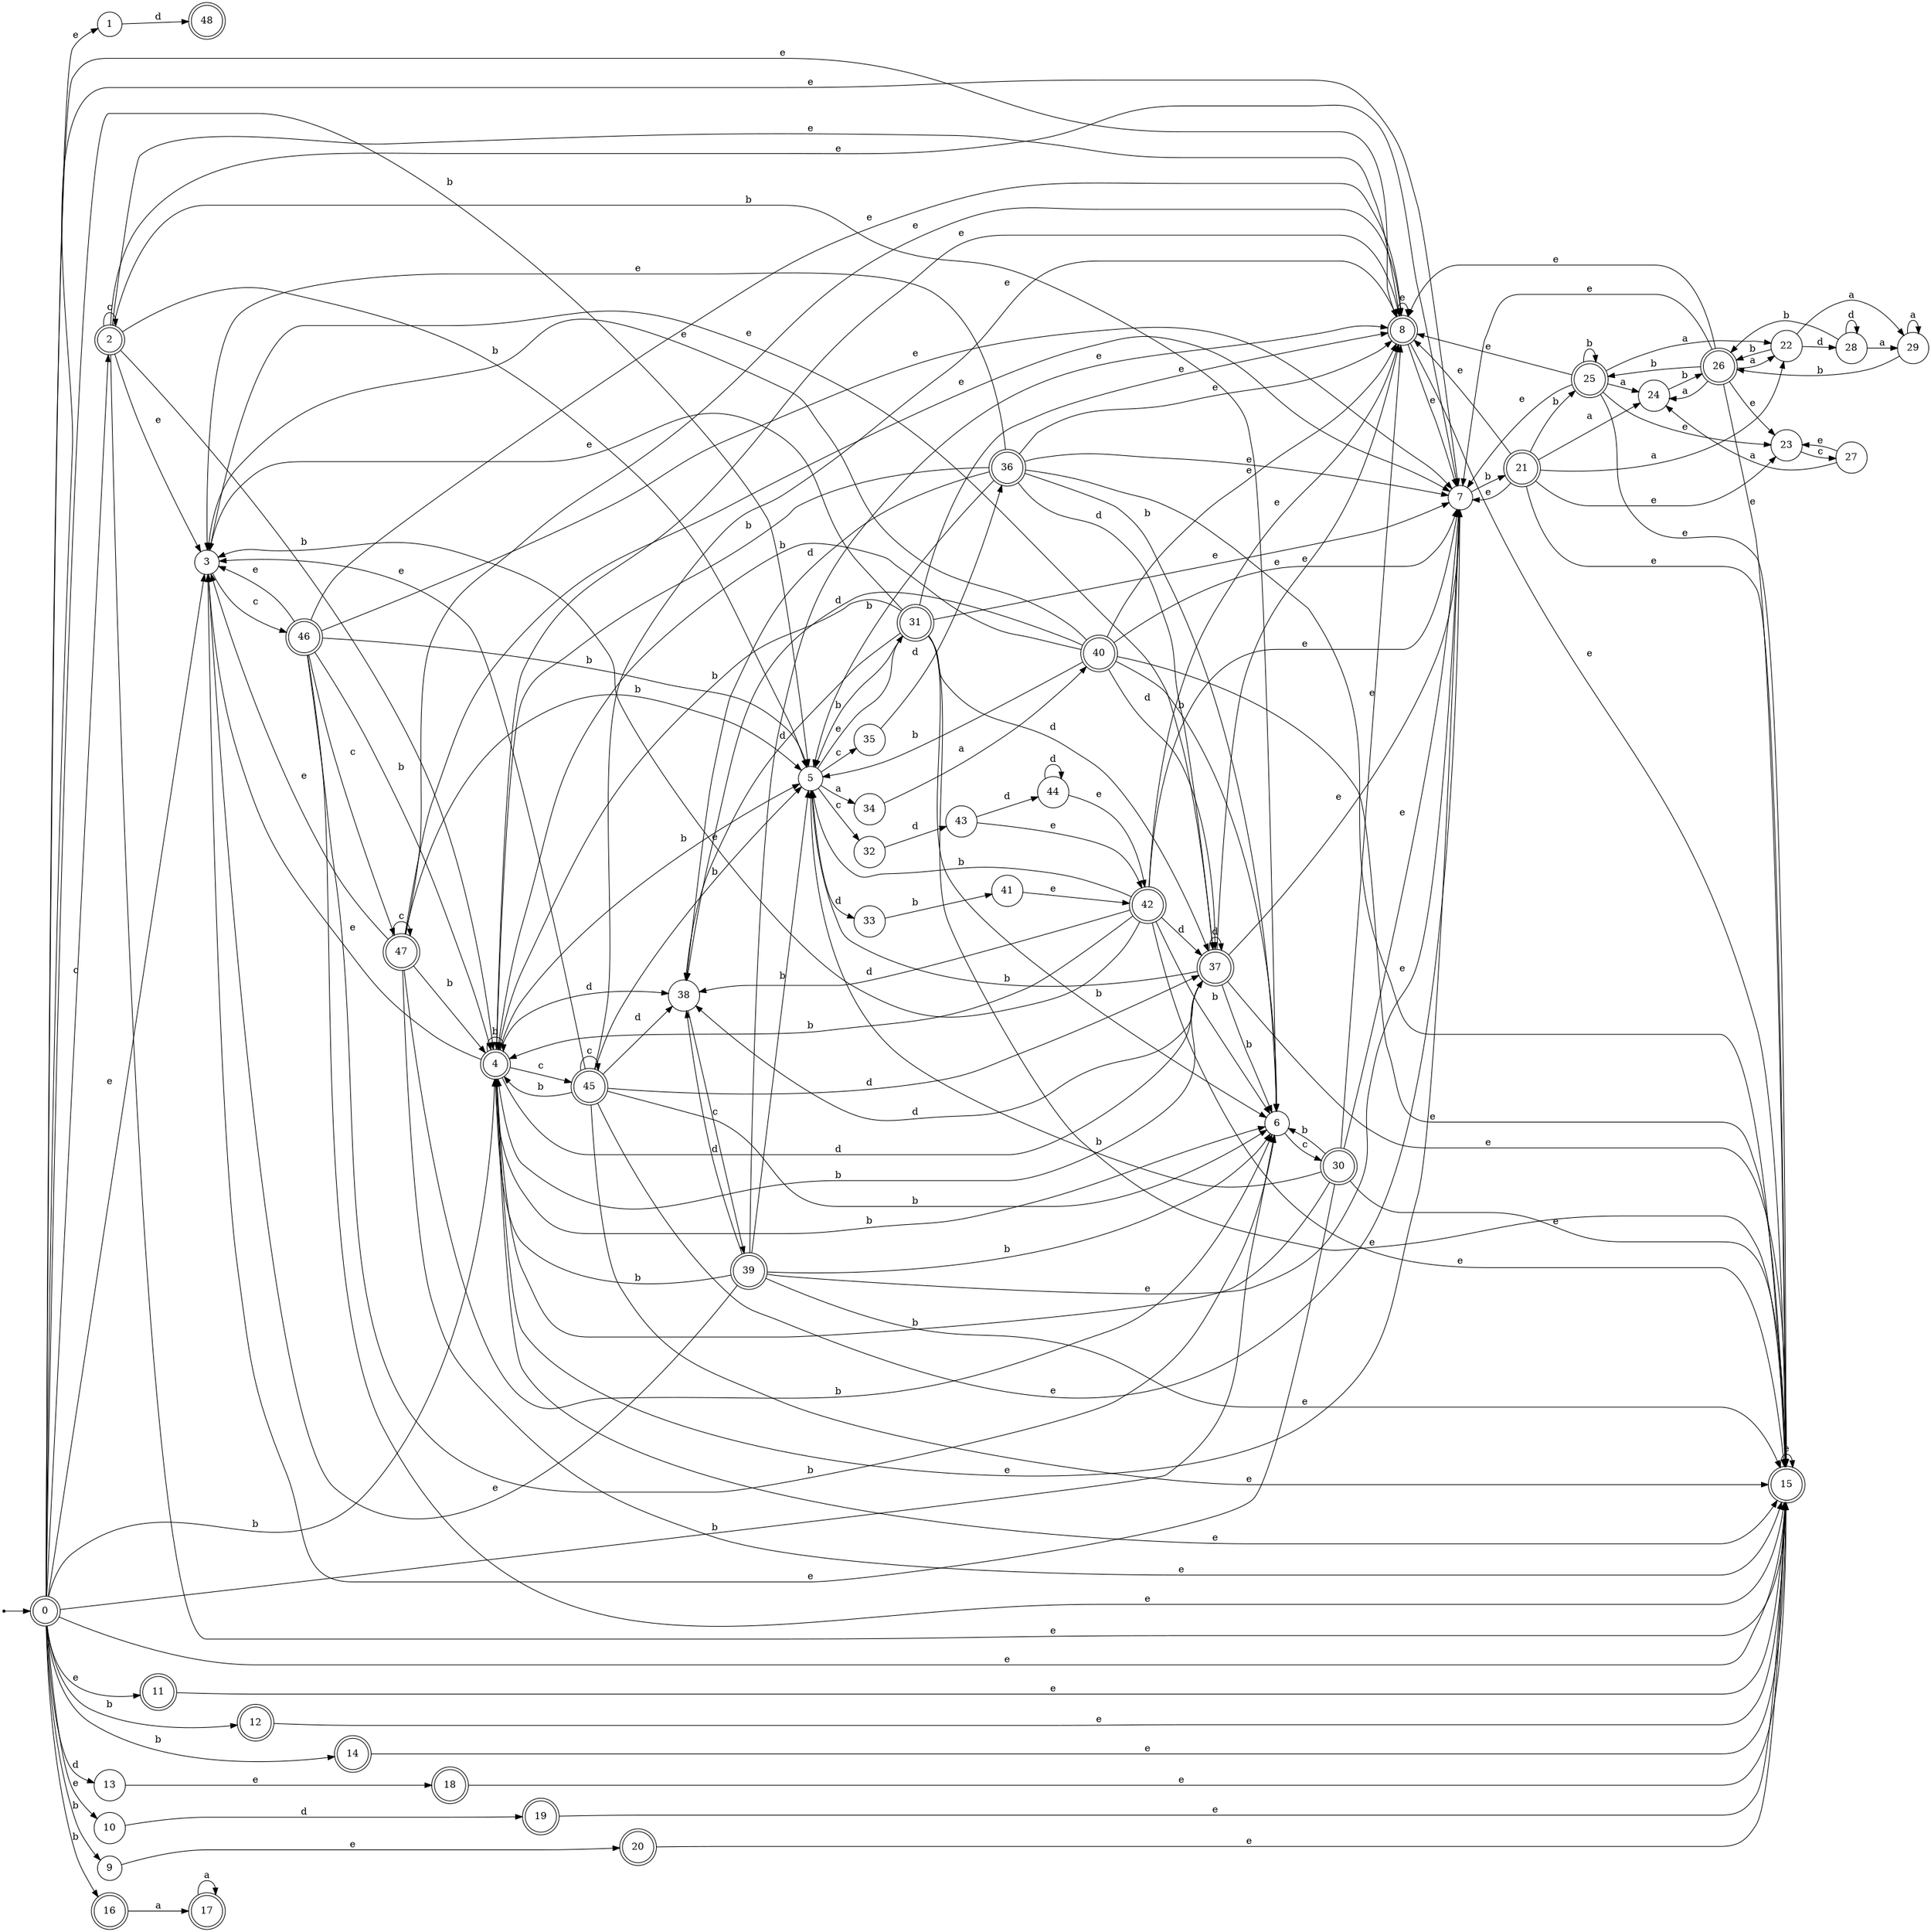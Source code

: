 digraph finite_state_machine {
rankdir=LR;
size="20,20";
node [shape = point]; "dummy0"
node [shape = doublecircle]; "0";"dummy0" -> "0";
node [shape = circle]; "1";
node [shape = doublecircle]; "2";node [shape = circle]; "3";
node [shape = doublecircle]; "4";node [shape = circle]; "5";
node [shape = circle]; "6";
node [shape = circle]; "7";
node [shape = doublecircle]; "8";node [shape = circle]; "9";
node [shape = circle]; "10";
node [shape = doublecircle]; "11";node [shape = doublecircle]; "12";node [shape = circle]; "13";
node [shape = doublecircle]; "14";node [shape = doublecircle]; "15";node [shape = doublecircle]; "16";node [shape = doublecircle]; "17";node [shape = doublecircle]; "18";node [shape = doublecircle]; "19";node [shape = doublecircle]; "20";node [shape = doublecircle]; "21";node [shape = circle]; "22";
node [shape = circle]; "23";
node [shape = circle]; "24";
node [shape = doublecircle]; "25";node [shape = doublecircle]; "26";node [shape = circle]; "27";
node [shape = circle]; "28";
node [shape = circle]; "29";
node [shape = doublecircle]; "30";node [shape = doublecircle]; "31";node [shape = circle]; "32";
node [shape = circle]; "33";
node [shape = circle]; "34";
node [shape = circle]; "35";
node [shape = doublecircle]; "36";node [shape = doublecircle]; "37";node [shape = circle]; "38";
node [shape = doublecircle]; "39";node [shape = doublecircle]; "40";node [shape = circle]; "41";
node [shape = doublecircle]; "42";node [shape = circle]; "43";
node [shape = circle]; "44";
node [shape = doublecircle]; "45";node [shape = doublecircle]; "46";node [shape = doublecircle]; "47";node [shape = doublecircle]; "48";"0" -> "1" [label = "e"];
 "0" -> "3" [label = "e"];
 "0" -> "7" [label = "e"];
 "0" -> "8" [label = "e"];
 "0" -> "10" [label = "e"];
 "0" -> "11" [label = "e"];
 "0" -> "15" [label = "e"];
 "0" -> "2" [label = "c"];
 "0" -> "16" [label = "b"];
 "0" -> "4" [label = "b"];
 "0" -> "5" [label = "b"];
 "0" -> "6" [label = "b"];
 "0" -> "9" [label = "b"];
 "0" -> "12" [label = "b"];
 "0" -> "14" [label = "b"];
 "0" -> "13" [label = "d"];
 "16" -> "17" [label = "a"];
 "17" -> "17" [label = "a"];
 "15" -> "15" [label = "e"];
 "14" -> "15" [label = "e"];
 "13" -> "18" [label = "e"];
 "18" -> "15" [label = "e"];
 "12" -> "15" [label = "e"];
 "11" -> "15" [label = "e"];
 "10" -> "19" [label = "d"];
 "19" -> "15" [label = "e"];
 "9" -> "20" [label = "e"];
 "20" -> "15" [label = "e"];
 "8" -> "8" [label = "e"];
 "8" -> "15" [label = "e"];
 "8" -> "7" [label = "e"];
 "7" -> "21" [label = "b"];
 "21" -> "8" [label = "e"];
 "21" -> "23" [label = "e"];
 "21" -> "15" [label = "e"];
 "21" -> "7" [label = "e"];
 "21" -> "24" [label = "a"];
 "21" -> "22" [label = "a"];
 "21" -> "25" [label = "b"];
 "25" -> "25" [label = "b"];
 "25" -> "24" [label = "a"];
 "25" -> "22" [label = "a"];
 "25" -> "8" [label = "e"];
 "25" -> "7" [label = "e"];
 "25" -> "15" [label = "e"];
 "25" -> "23" [label = "e"];
 "24" -> "26" [label = "b"];
 "26" -> "24" [label = "a"];
 "26" -> "22" [label = "a"];
 "26" -> "8" [label = "e"];
 "26" -> "7" [label = "e"];
 "26" -> "15" [label = "e"];
 "26" -> "23" [label = "e"];
 "26" -> "25" [label = "b"];
 "23" -> "27" [label = "c"];
 "27" -> "23" [label = "e"];
 "27" -> "24" [label = "a"];
 "22" -> "28" [label = "d"];
 "22" -> "29" [label = "a"];
 "22" -> "26" [label = "b"];
 "29" -> "29" [label = "a"];
 "29" -> "26" [label = "b"];
 "28" -> "28" [label = "d"];
 "28" -> "29" [label = "a"];
 "28" -> "26" [label = "b"];
 "6" -> "30" [label = "c"];
 "30" -> "4" [label = "b"];
 "30" -> "5" [label = "b"];
 "30" -> "6" [label = "b"];
 "30" -> "8" [label = "e"];
 "30" -> "3" [label = "e"];
 "30" -> "15" [label = "e"];
 "30" -> "7" [label = "e"];
 "5" -> "31" [label = "e"];
 "5" -> "32" [label = "c"];
 "5" -> "35" [label = "c"];
 "5" -> "33" [label = "d"];
 "5" -> "34" [label = "a"];
 "35" -> "36" [label = "d"];
 "36" -> "4" [label = "b"];
 "36" -> "5" [label = "b"];
 "36" -> "6" [label = "b"];
 "36" -> "37" [label = "d"];
 "36" -> "38" [label = "d"];
 "36" -> "8" [label = "e"];
 "36" -> "3" [label = "e"];
 "36" -> "15" [label = "e"];
 "36" -> "7" [label = "e"];
 "38" -> "39" [label = "c"];
 "39" -> "38" [label = "d"];
 "39" -> "4" [label = "b"];
 "39" -> "5" [label = "b"];
 "39" -> "6" [label = "b"];
 "39" -> "8" [label = "e"];
 "39" -> "3" [label = "e"];
 "39" -> "15" [label = "e"];
 "39" -> "7" [label = "e"];
 "37" -> "37" [label = "d"];
 "37" -> "38" [label = "d"];
 "37" -> "4" [label = "b"];
 "37" -> "5" [label = "b"];
 "37" -> "6" [label = "b"];
 "37" -> "8" [label = "e"];
 "37" -> "3" [label = "e"];
 "37" -> "15" [label = "e"];
 "37" -> "7" [label = "e"];
 "34" -> "40" [label = "a"];
 "40" -> "4" [label = "b"];
 "40" -> "5" [label = "b"];
 "40" -> "6" [label = "b"];
 "40" -> "37" [label = "d"];
 "40" -> "38" [label = "d"];
 "40" -> "8" [label = "e"];
 "40" -> "3" [label = "e"];
 "40" -> "15" [label = "e"];
 "40" -> "7" [label = "e"];
 "33" -> "41" [label = "b"];
 "41" -> "42" [label = "e"];
 "42" -> "4" [label = "b"];
 "42" -> "5" [label = "b"];
 "42" -> "6" [label = "b"];
 "42" -> "37" [label = "d"];
 "42" -> "38" [label = "d"];
 "42" -> "8" [label = "e"];
 "42" -> "3" [label = "e"];
 "42" -> "15" [label = "e"];
 "42" -> "7" [label = "e"];
 "32" -> "43" [label = "d"];
 "43" -> "44" [label = "d"];
 "43" -> "42" [label = "e"];
 "44" -> "44" [label = "d"];
 "44" -> "42" [label = "e"];
 "31" -> "4" [label = "b"];
 "31" -> "5" [label = "b"];
 "31" -> "6" [label = "b"];
 "31" -> "37" [label = "d"];
 "31" -> "38" [label = "d"];
 "31" -> "8" [label = "e"];
 "31" -> "3" [label = "e"];
 "31" -> "15" [label = "e"];
 "31" -> "7" [label = "e"];
 "4" -> "4" [label = "b"];
 "4" -> "5" [label = "b"];
 "4" -> "6" [label = "b"];
 "4" -> "45" [label = "c"];
 "4" -> "37" [label = "d"];
 "4" -> "38" [label = "d"];
 "4" -> "8" [label = "e"];
 "4" -> "3" [label = "e"];
 "4" -> "15" [label = "e"];
 "4" -> "7" [label = "e"];
 "45" -> "45" [label = "c"];
 "45" -> "4" [label = "b"];
 "45" -> "5" [label = "b"];
 "45" -> "6" [label = "b"];
 "45" -> "37" [label = "d"];
 "45" -> "38" [label = "d"];
 "45" -> "8" [label = "e"];
 "45" -> "3" [label = "e"];
 "45" -> "15" [label = "e"];
 "45" -> "7" [label = "e"];
 "3" -> "46" [label = "c"];
 "46" -> "8" [label = "e"];
 "46" -> "3" [label = "e"];
 "46" -> "15" [label = "e"];
 "46" -> "7" [label = "e"];
 "46" -> "47" [label = "c"];
 "46" -> "4" [label = "b"];
 "46" -> "5" [label = "b"];
 "46" -> "6" [label = "b"];
 "47" -> "47" [label = "c"];
 "47" -> "8" [label = "e"];
 "47" -> "3" [label = "e"];
 "47" -> "15" [label = "e"];
 "47" -> "7" [label = "e"];
 "47" -> "4" [label = "b"];
 "47" -> "5" [label = "b"];
 "47" -> "6" [label = "b"];
 "2" -> "2" [label = "c"];
 "2" -> "8" [label = "e"];
 "2" -> "3" [label = "e"];
 "2" -> "15" [label = "e"];
 "2" -> "7" [label = "e"];
 "2" -> "4" [label = "b"];
 "2" -> "5" [label = "b"];
 "2" -> "6" [label = "b"];
 "1" -> "48" [label = "d"];
 }
